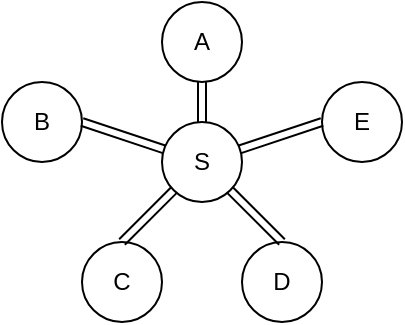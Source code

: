 <mxfile>
    <diagram id="bqbEKMYUu6sz7hiCfOlt" name="第 1 页">
        <mxGraphModel dx="748" dy="429" grid="1" gridSize="10" guides="1" tooltips="1" connect="1" arrows="1" fold="1" page="1" pageScale="1" pageWidth="827" pageHeight="1169" math="0" shadow="0">
            <root>
                <mxCell id="0"/>
                <mxCell id="1" parent="0"/>
                <mxCell id="2" value="A" style="ellipse;whiteSpace=wrap;html=1;aspect=fixed;" vertex="1" parent="1">
                    <mxGeometry x="360" y="40" width="40" height="40" as="geometry"/>
                </mxCell>
                <mxCell id="3" value="D" style="ellipse;whiteSpace=wrap;html=1;aspect=fixed;" vertex="1" parent="1">
                    <mxGeometry x="400" y="160" width="40" height="40" as="geometry"/>
                </mxCell>
                <mxCell id="4" value="C" style="ellipse;whiteSpace=wrap;html=1;aspect=fixed;" vertex="1" parent="1">
                    <mxGeometry x="320" y="160" width="40" height="40" as="geometry"/>
                </mxCell>
                <mxCell id="5" value="B" style="ellipse;whiteSpace=wrap;html=1;aspect=fixed;" vertex="1" parent="1">
                    <mxGeometry x="280" y="80" width="40" height="40" as="geometry"/>
                </mxCell>
                <mxCell id="6" value="E" style="ellipse;whiteSpace=wrap;html=1;aspect=fixed;" vertex="1" parent="1">
                    <mxGeometry x="440" y="80" width="40" height="40" as="geometry"/>
                </mxCell>
                <mxCell id="19" style="edgeStyle=none;shape=link;html=1;entryX=0;entryY=0.5;entryDx=0;entryDy=0;" edge="1" parent="1" source="18" target="6">
                    <mxGeometry relative="1" as="geometry"/>
                </mxCell>
                <mxCell id="20" style="edgeStyle=none;shape=link;html=1;entryX=1;entryY=0.5;entryDx=0;entryDy=0;" edge="1" parent="1" source="18" target="5">
                    <mxGeometry relative="1" as="geometry"/>
                </mxCell>
                <mxCell id="21" style="edgeStyle=none;shape=link;html=1;entryX=0.5;entryY=0;entryDx=0;entryDy=0;" edge="1" parent="1" source="18" target="4">
                    <mxGeometry relative="1" as="geometry"/>
                </mxCell>
                <mxCell id="22" style="edgeStyle=none;shape=link;html=1;entryX=0.5;entryY=0;entryDx=0;entryDy=0;" edge="1" parent="1" source="18" target="3">
                    <mxGeometry relative="1" as="geometry"/>
                </mxCell>
                <mxCell id="23" style="edgeStyle=none;shape=link;html=1;entryX=0.5;entryY=1;entryDx=0;entryDy=0;" edge="1" parent="1" source="18" target="2">
                    <mxGeometry relative="1" as="geometry"/>
                </mxCell>
                <mxCell id="18" value="S" style="ellipse;whiteSpace=wrap;html=1;aspect=fixed;" vertex="1" parent="1">
                    <mxGeometry x="360" y="100" width="40" height="40" as="geometry"/>
                </mxCell>
            </root>
        </mxGraphModel>
    </diagram>
</mxfile>